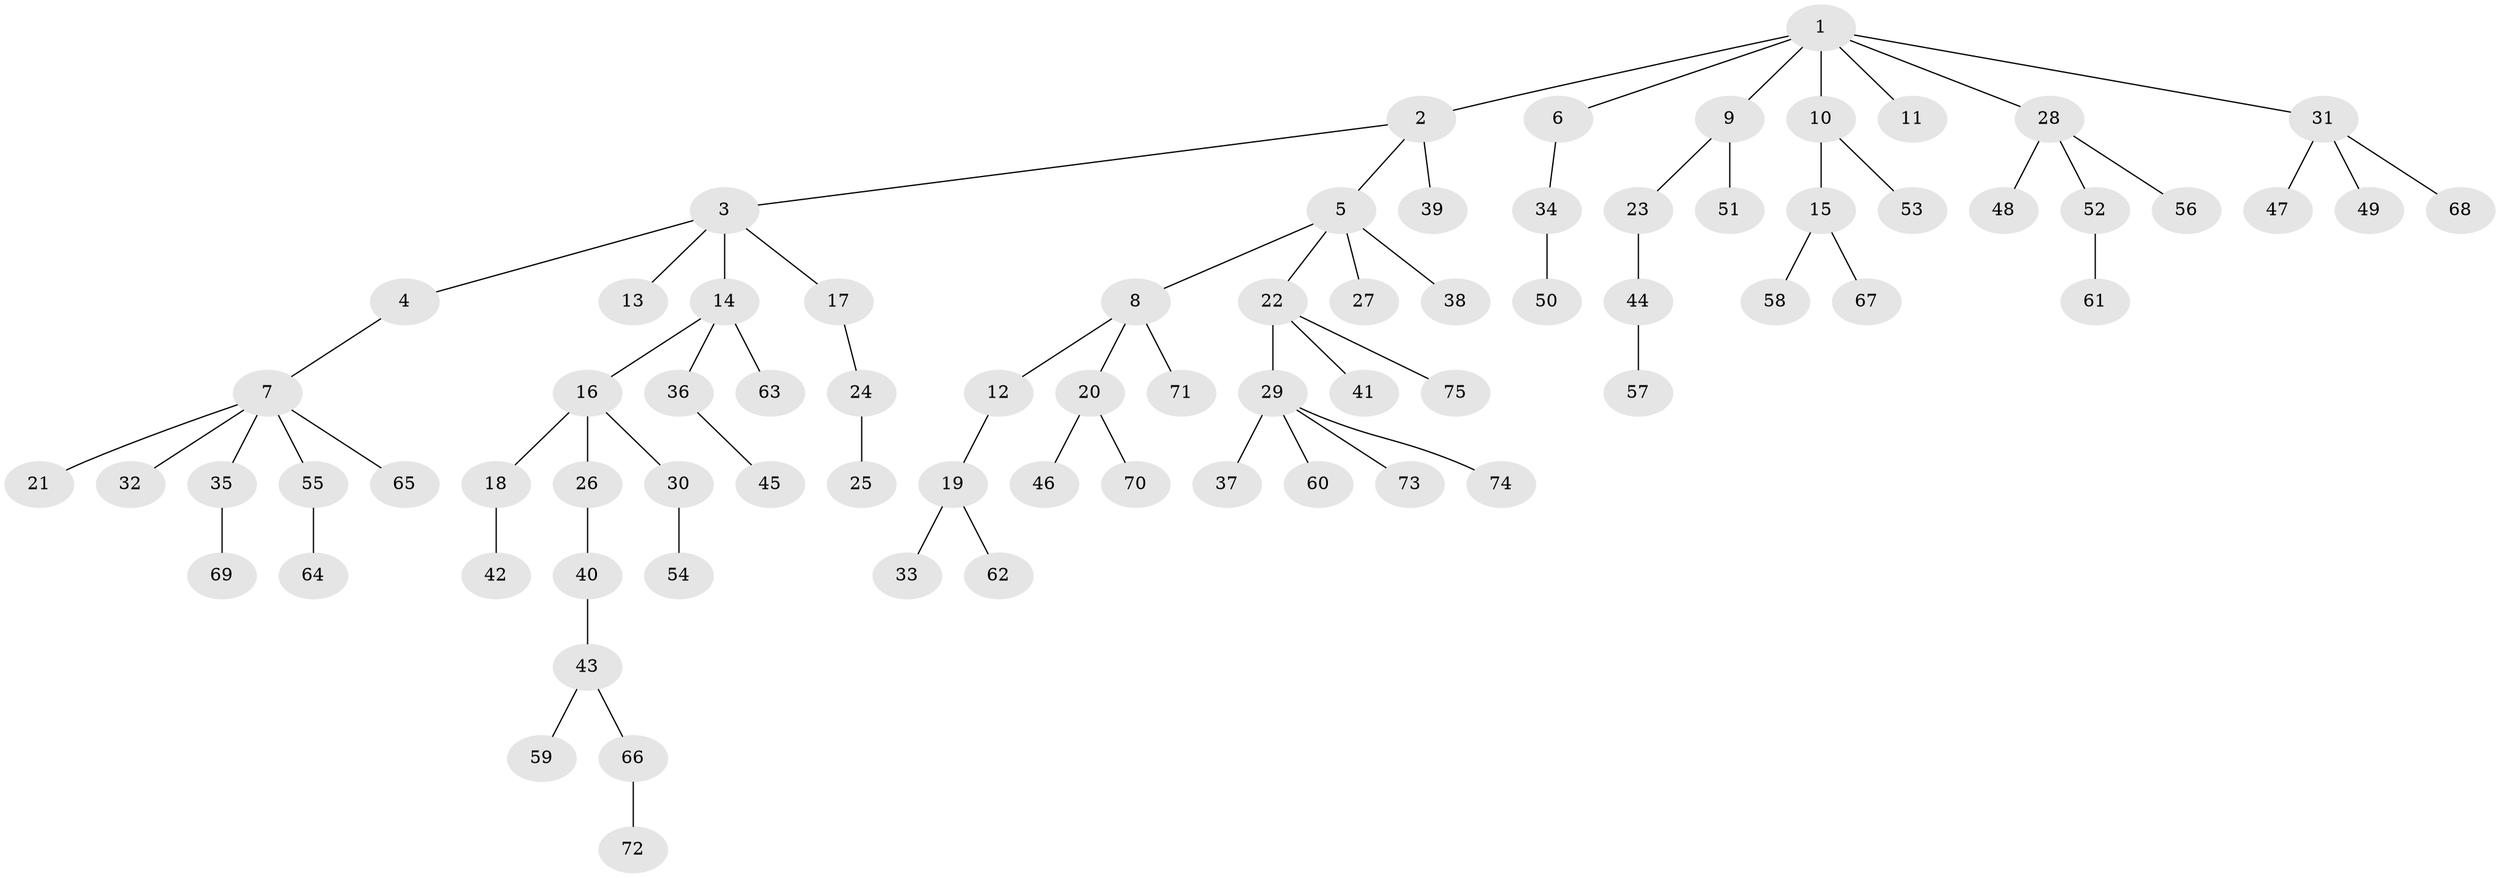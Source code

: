 // Generated by graph-tools (version 1.1) at 2025/15/03/09/25 04:15:33]
// undirected, 75 vertices, 74 edges
graph export_dot {
graph [start="1"]
  node [color=gray90,style=filled];
  1;
  2;
  3;
  4;
  5;
  6;
  7;
  8;
  9;
  10;
  11;
  12;
  13;
  14;
  15;
  16;
  17;
  18;
  19;
  20;
  21;
  22;
  23;
  24;
  25;
  26;
  27;
  28;
  29;
  30;
  31;
  32;
  33;
  34;
  35;
  36;
  37;
  38;
  39;
  40;
  41;
  42;
  43;
  44;
  45;
  46;
  47;
  48;
  49;
  50;
  51;
  52;
  53;
  54;
  55;
  56;
  57;
  58;
  59;
  60;
  61;
  62;
  63;
  64;
  65;
  66;
  67;
  68;
  69;
  70;
  71;
  72;
  73;
  74;
  75;
  1 -- 2;
  1 -- 6;
  1 -- 9;
  1 -- 10;
  1 -- 11;
  1 -- 28;
  1 -- 31;
  2 -- 3;
  2 -- 5;
  2 -- 39;
  3 -- 4;
  3 -- 13;
  3 -- 14;
  3 -- 17;
  4 -- 7;
  5 -- 8;
  5 -- 22;
  5 -- 27;
  5 -- 38;
  6 -- 34;
  7 -- 21;
  7 -- 32;
  7 -- 35;
  7 -- 55;
  7 -- 65;
  8 -- 12;
  8 -- 20;
  8 -- 71;
  9 -- 23;
  9 -- 51;
  10 -- 15;
  10 -- 53;
  12 -- 19;
  14 -- 16;
  14 -- 36;
  14 -- 63;
  15 -- 58;
  15 -- 67;
  16 -- 18;
  16 -- 26;
  16 -- 30;
  17 -- 24;
  18 -- 42;
  19 -- 33;
  19 -- 62;
  20 -- 46;
  20 -- 70;
  22 -- 29;
  22 -- 41;
  22 -- 75;
  23 -- 44;
  24 -- 25;
  26 -- 40;
  28 -- 48;
  28 -- 52;
  28 -- 56;
  29 -- 37;
  29 -- 60;
  29 -- 73;
  29 -- 74;
  30 -- 54;
  31 -- 47;
  31 -- 49;
  31 -- 68;
  34 -- 50;
  35 -- 69;
  36 -- 45;
  40 -- 43;
  43 -- 59;
  43 -- 66;
  44 -- 57;
  52 -- 61;
  55 -- 64;
  66 -- 72;
}
